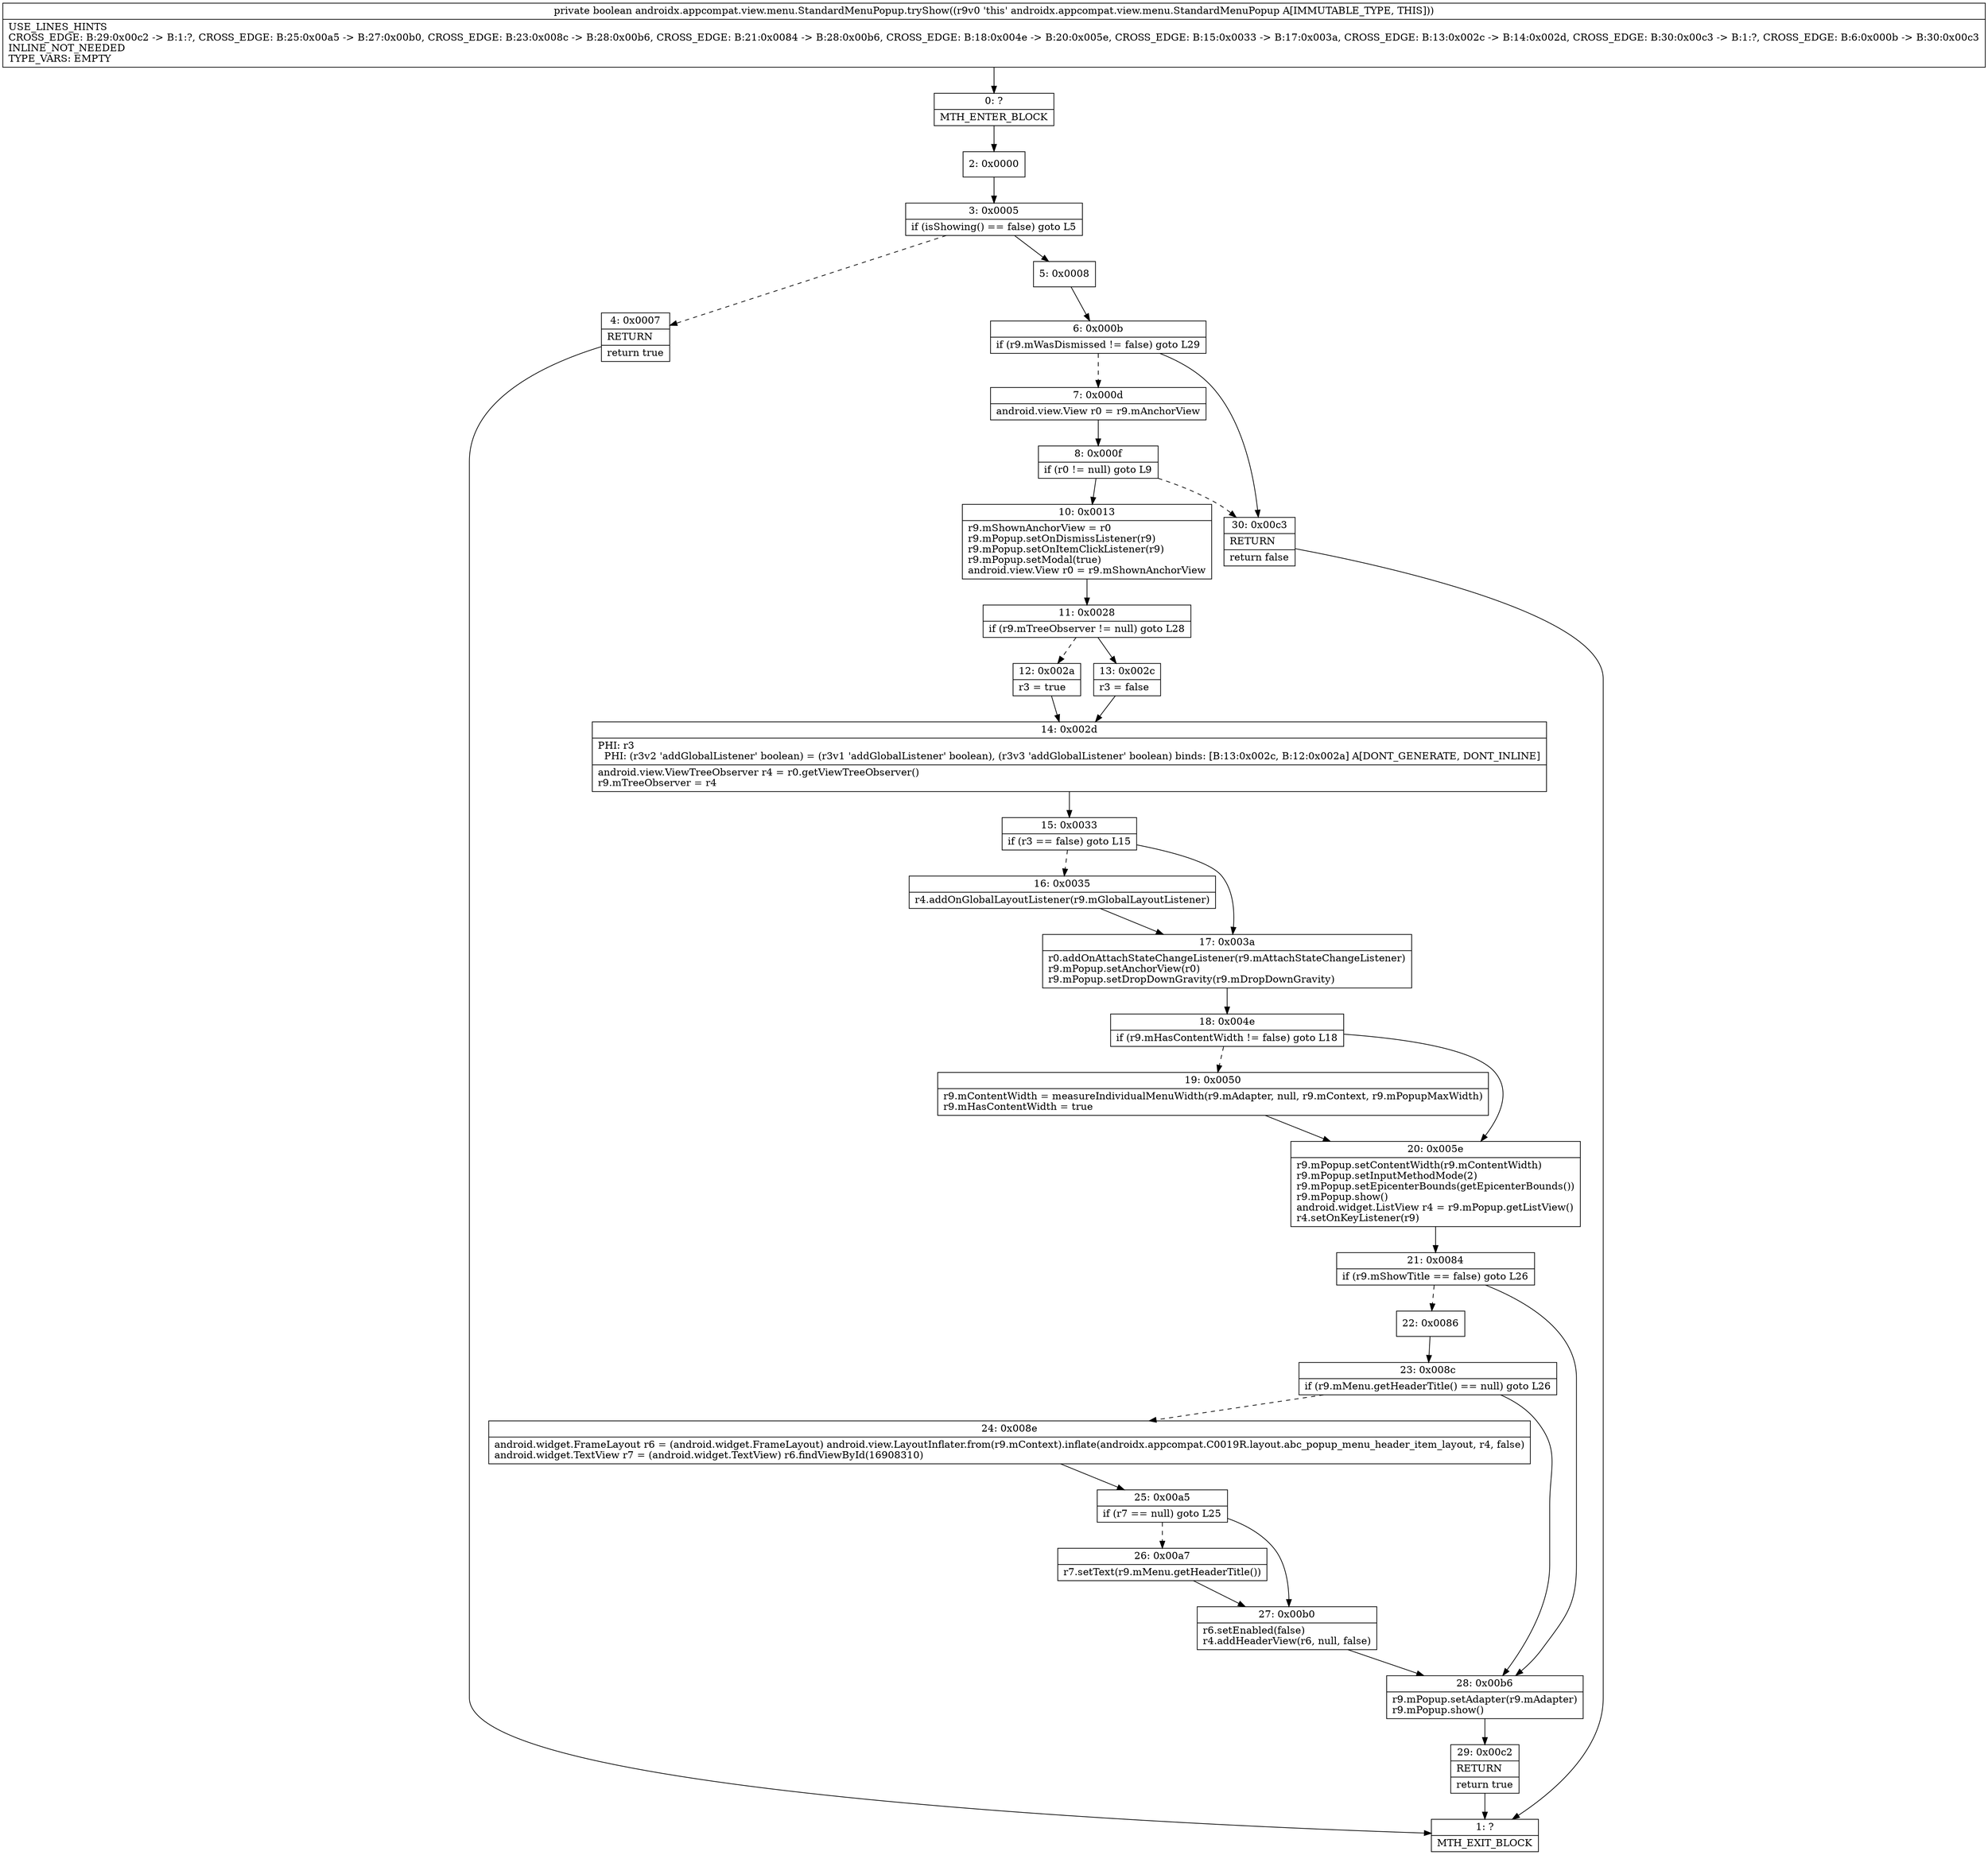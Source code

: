 digraph "CFG forandroidx.appcompat.view.menu.StandardMenuPopup.tryShow()Z" {
Node_0 [shape=record,label="{0\:\ ?|MTH_ENTER_BLOCK\l}"];
Node_2 [shape=record,label="{2\:\ 0x0000}"];
Node_3 [shape=record,label="{3\:\ 0x0005|if (isShowing() == false) goto L5\l}"];
Node_4 [shape=record,label="{4\:\ 0x0007|RETURN\l|return true\l}"];
Node_1 [shape=record,label="{1\:\ ?|MTH_EXIT_BLOCK\l}"];
Node_5 [shape=record,label="{5\:\ 0x0008}"];
Node_6 [shape=record,label="{6\:\ 0x000b|if (r9.mWasDismissed != false) goto L29\l}"];
Node_7 [shape=record,label="{7\:\ 0x000d|android.view.View r0 = r9.mAnchorView\l}"];
Node_8 [shape=record,label="{8\:\ 0x000f|if (r0 != null) goto L9\l}"];
Node_10 [shape=record,label="{10\:\ 0x0013|r9.mShownAnchorView = r0\lr9.mPopup.setOnDismissListener(r9)\lr9.mPopup.setOnItemClickListener(r9)\lr9.mPopup.setModal(true)\landroid.view.View r0 = r9.mShownAnchorView\l}"];
Node_11 [shape=record,label="{11\:\ 0x0028|if (r9.mTreeObserver != null) goto L28\l}"];
Node_12 [shape=record,label="{12\:\ 0x002a|r3 = true\l}"];
Node_14 [shape=record,label="{14\:\ 0x002d|PHI: r3 \l  PHI: (r3v2 'addGlobalListener' boolean) = (r3v1 'addGlobalListener' boolean), (r3v3 'addGlobalListener' boolean) binds: [B:13:0x002c, B:12:0x002a] A[DONT_GENERATE, DONT_INLINE]\l|android.view.ViewTreeObserver r4 = r0.getViewTreeObserver()\lr9.mTreeObserver = r4\l}"];
Node_15 [shape=record,label="{15\:\ 0x0033|if (r3 == false) goto L15\l}"];
Node_16 [shape=record,label="{16\:\ 0x0035|r4.addOnGlobalLayoutListener(r9.mGlobalLayoutListener)\l}"];
Node_17 [shape=record,label="{17\:\ 0x003a|r0.addOnAttachStateChangeListener(r9.mAttachStateChangeListener)\lr9.mPopup.setAnchorView(r0)\lr9.mPopup.setDropDownGravity(r9.mDropDownGravity)\l}"];
Node_18 [shape=record,label="{18\:\ 0x004e|if (r9.mHasContentWidth != false) goto L18\l}"];
Node_19 [shape=record,label="{19\:\ 0x0050|r9.mContentWidth = measureIndividualMenuWidth(r9.mAdapter, null, r9.mContext, r9.mPopupMaxWidth)\lr9.mHasContentWidth = true\l}"];
Node_20 [shape=record,label="{20\:\ 0x005e|r9.mPopup.setContentWidth(r9.mContentWidth)\lr9.mPopup.setInputMethodMode(2)\lr9.mPopup.setEpicenterBounds(getEpicenterBounds())\lr9.mPopup.show()\landroid.widget.ListView r4 = r9.mPopup.getListView()\lr4.setOnKeyListener(r9)\l}"];
Node_21 [shape=record,label="{21\:\ 0x0084|if (r9.mShowTitle == false) goto L26\l}"];
Node_22 [shape=record,label="{22\:\ 0x0086}"];
Node_23 [shape=record,label="{23\:\ 0x008c|if (r9.mMenu.getHeaderTitle() == null) goto L26\l}"];
Node_24 [shape=record,label="{24\:\ 0x008e|android.widget.FrameLayout r6 = (android.widget.FrameLayout) android.view.LayoutInflater.from(r9.mContext).inflate(androidx.appcompat.C0019R.layout.abc_popup_menu_header_item_layout, r4, false)\landroid.widget.TextView r7 = (android.widget.TextView) r6.findViewById(16908310)\l}"];
Node_25 [shape=record,label="{25\:\ 0x00a5|if (r7 == null) goto L25\l}"];
Node_26 [shape=record,label="{26\:\ 0x00a7|r7.setText(r9.mMenu.getHeaderTitle())\l}"];
Node_27 [shape=record,label="{27\:\ 0x00b0|r6.setEnabled(false)\lr4.addHeaderView(r6, null, false)\l}"];
Node_28 [shape=record,label="{28\:\ 0x00b6|r9.mPopup.setAdapter(r9.mAdapter)\lr9.mPopup.show()\l}"];
Node_29 [shape=record,label="{29\:\ 0x00c2|RETURN\l|return true\l}"];
Node_13 [shape=record,label="{13\:\ 0x002c|r3 = false\l}"];
Node_30 [shape=record,label="{30\:\ 0x00c3|RETURN\l|return false\l}"];
MethodNode[shape=record,label="{private boolean androidx.appcompat.view.menu.StandardMenuPopup.tryShow((r9v0 'this' androidx.appcompat.view.menu.StandardMenuPopup A[IMMUTABLE_TYPE, THIS]))  | USE_LINES_HINTS\lCROSS_EDGE: B:29:0x00c2 \-\> B:1:?, CROSS_EDGE: B:25:0x00a5 \-\> B:27:0x00b0, CROSS_EDGE: B:23:0x008c \-\> B:28:0x00b6, CROSS_EDGE: B:21:0x0084 \-\> B:28:0x00b6, CROSS_EDGE: B:18:0x004e \-\> B:20:0x005e, CROSS_EDGE: B:15:0x0033 \-\> B:17:0x003a, CROSS_EDGE: B:13:0x002c \-\> B:14:0x002d, CROSS_EDGE: B:30:0x00c3 \-\> B:1:?, CROSS_EDGE: B:6:0x000b \-\> B:30:0x00c3\lINLINE_NOT_NEEDED\lTYPE_VARS: EMPTY\l}"];
MethodNode -> Node_0;Node_0 -> Node_2;
Node_2 -> Node_3;
Node_3 -> Node_4[style=dashed];
Node_3 -> Node_5;
Node_4 -> Node_1;
Node_5 -> Node_6;
Node_6 -> Node_7[style=dashed];
Node_6 -> Node_30;
Node_7 -> Node_8;
Node_8 -> Node_10;
Node_8 -> Node_30[style=dashed];
Node_10 -> Node_11;
Node_11 -> Node_12[style=dashed];
Node_11 -> Node_13;
Node_12 -> Node_14;
Node_14 -> Node_15;
Node_15 -> Node_16[style=dashed];
Node_15 -> Node_17;
Node_16 -> Node_17;
Node_17 -> Node_18;
Node_18 -> Node_19[style=dashed];
Node_18 -> Node_20;
Node_19 -> Node_20;
Node_20 -> Node_21;
Node_21 -> Node_22[style=dashed];
Node_21 -> Node_28;
Node_22 -> Node_23;
Node_23 -> Node_24[style=dashed];
Node_23 -> Node_28;
Node_24 -> Node_25;
Node_25 -> Node_26[style=dashed];
Node_25 -> Node_27;
Node_26 -> Node_27;
Node_27 -> Node_28;
Node_28 -> Node_29;
Node_29 -> Node_1;
Node_13 -> Node_14;
Node_30 -> Node_1;
}

